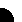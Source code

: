 beginfig(21) ;
  draw fullsquare            withcolor .625red ;
  draw fullsquare rotated 45 withcolor .625red ;
  picture cp ; cp := currentpicture ;
  def copy = addto currentpicture also cp enddef ;
  copy scaled .9 withcolor .625white  ;
  copy scaled .7 withcolor .625yellow ;
  copy scaled .6 withcolor .625white  ;
  copy scaled .4 withcolor .625red    ;
  copy scaled .3 withcolor .625white  ;
  fill fullcircle scaled .2 withcolor .625yellow ;
  currentpicture := currentpicture scaled 50 ;
endfig ;
end .
